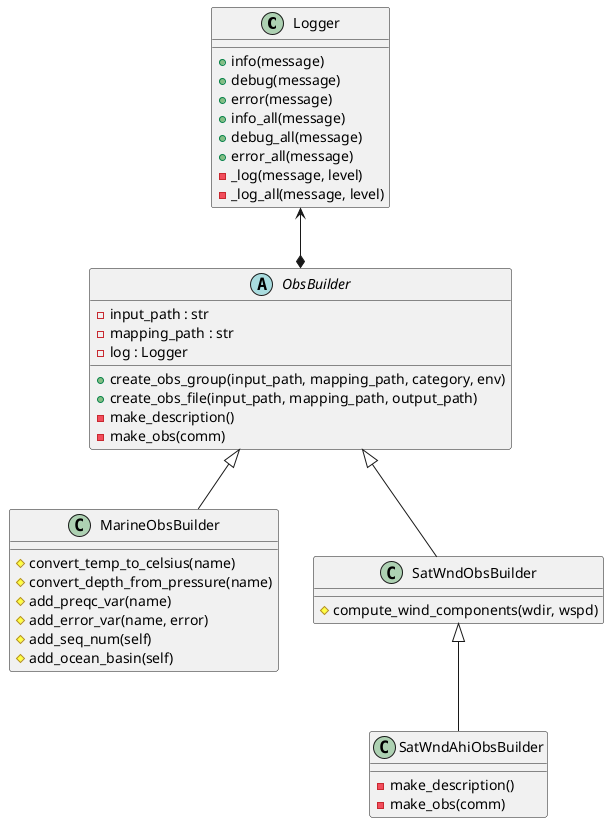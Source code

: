 @startuml
'skinparam dpi 300
'scale 1024 width

class Logger
{
  + info(message)
  + debug(message)
  + error(message)
  + info_all(message)
  + debug_all(message)
  + error_all(message)
  - _log(message, level)
  - _log_all(message, level)
}

abstract class ObsBuilder
{
  - input_path : str
  - mapping_path : str
  - log : Logger

  + create_obs_group(input_path, mapping_path, category, env)
  + create_obs_file(input_path, mapping_path, output_path)
  - make_description()
  - make_obs(comm)
}

class MarineObsBuilder
{
  # convert_temp_to_celsius(name)
  # convert_depth_from_pressure(name)
  # add_preqc_var(name)
  # add_error_var(name, error)
  # add_seq_num(self)
  # add_ocean_basin(self)
}

class SatWndObsBuilder
{
  # compute_wind_components(wdir, wspd)
}

class SatWndAhiObsBuilder
{
  - make_description()
  - make_obs(comm)
}

Logger <--* ObsBuilder
ObsBuilder <|-- MarineObsBuilder
ObsBuilder <|-- SatWndObsBuilder
SatWndObsBuilder <|-- SatWndAhiObsBuilder


@enduml
